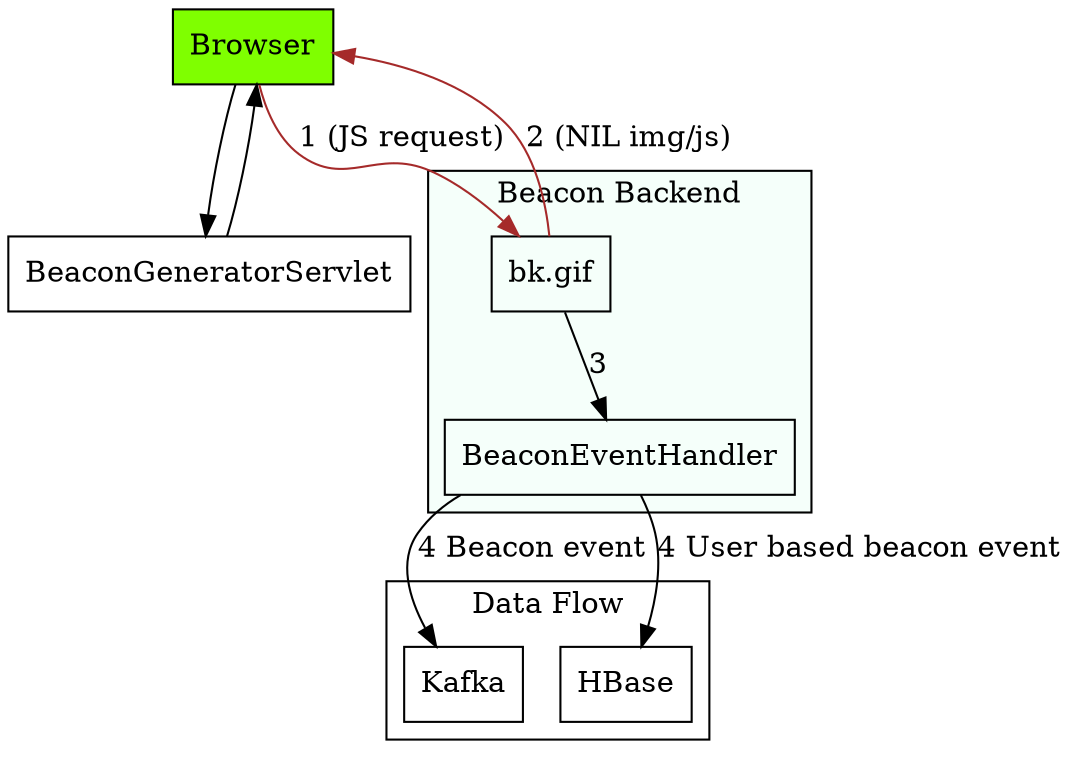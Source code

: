 digraph Beacon {
	node [shape="record"];
	edge [style="solid"];
	#edge [style="dashed"];

	Browser [style="filled", color="black", fillcolor="chartreuse"];
	BeaconGeneratorServlet;
	subgraph cluster_bk{
		label="Beacon Backend";
		bgcolor="mintcream";

		bk [label="bk.gif"];
		BeaconEventHandler;

	}

	subgraph cluster_data {
		label="Data Flow";

		Kafka;
		HBase;
	}

	BeaconGeneratorServlet->Browser;
	Browser->BeaconGeneratorServlet;
	Browser->bk [label="1 (JS request)" color="brown"];
	bk->Browser [label="2 (NIL img/js)" color="brown"];
	bk->BeaconEventHandler [label="3"];
	BeaconEventHandler->Kafka [label="4 Beacon event"];
	BeaconEventHandler->HBase [label="4 User based beacon event"];

}